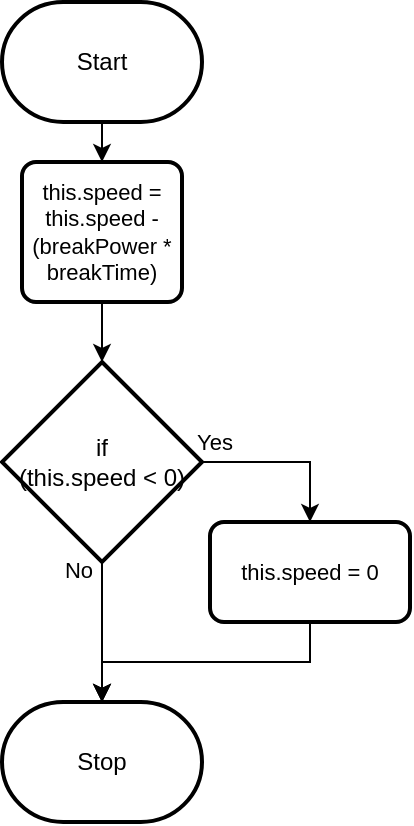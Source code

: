 <mxfile>
    <diagram id="CX-qSQgAuqKOWSIX3Ix5" name="Page-1">
        <mxGraphModel dx="540" dy="700" grid="1" gridSize="10" guides="1" tooltips="1" connect="1" arrows="1" fold="1" page="1" pageScale="1" pageWidth="827" pageHeight="1169" math="0" shadow="0">
            <root>
                <mxCell id="0"/>
                <mxCell id="1" parent="0"/>
                <mxCell id="40" style="edgeStyle=elbowEdgeStyle;shape=connector;rounded=0;elbow=vertical;html=1;entryX=0.5;entryY=0;entryDx=0;entryDy=0;labelBackgroundColor=default;strokeColor=default;fontFamily=Helvetica;fontSize=11;fontColor=default;endArrow=classic;" edge="1" parent="1" source="2" target="39">
                    <mxGeometry relative="1" as="geometry"/>
                </mxCell>
                <mxCell id="2" value="Start" style="strokeWidth=2;html=1;shape=mxgraph.flowchart.terminator;whiteSpace=wrap;" parent="1" vertex="1">
                    <mxGeometry x="590" y="130" width="100" height="60" as="geometry"/>
                </mxCell>
                <mxCell id="57" style="edgeStyle=elbowEdgeStyle;shape=connector;rounded=0;elbow=vertical;html=1;labelBackgroundColor=default;strokeColor=default;fontFamily=Helvetica;fontSize=11;fontColor=default;endArrow=classic;" edge="1" parent="1" source="39" target="52">
                    <mxGeometry relative="1" as="geometry"/>
                </mxCell>
                <mxCell id="39" value="this.speed = this.speed - (breakPower * breakTime)" style="rounded=1;whiteSpace=wrap;html=1;absoluteArcSize=1;arcSize=14;strokeWidth=2;fontFamily=Helvetica;fontSize=11;fontColor=default;" vertex="1" parent="1">
                    <mxGeometry x="600" y="210" width="80" height="70" as="geometry"/>
                </mxCell>
                <mxCell id="49" value="Stop" style="strokeWidth=2;html=1;shape=mxgraph.flowchart.terminator;whiteSpace=wrap;" vertex="1" parent="1">
                    <mxGeometry x="590" y="480" width="100" height="60" as="geometry"/>
                </mxCell>
                <mxCell id="50" style="edgeStyle=none;html=1;" edge="1" parent="1" target="49">
                    <mxGeometry relative="1" as="geometry">
                        <mxPoint x="640" y="460" as="sourcePoint"/>
                    </mxGeometry>
                </mxCell>
                <mxCell id="51" style="edgeStyle=elbowEdgeStyle;shape=connector;html=1;entryX=0.5;entryY=0;entryDx=0;entryDy=0;labelBackgroundColor=default;strokeColor=default;fontFamily=Helvetica;fontSize=11;fontColor=default;endArrow=classic;rounded=0;elbow=vertical;exitX=1;exitY=0.5;exitDx=0;exitDy=0;exitPerimeter=0;" edge="1" parent="1" source="52" target="54">
                    <mxGeometry relative="1" as="geometry">
                        <Array as="points">
                            <mxPoint x="720" y="360"/>
                        </Array>
                    </mxGeometry>
                </mxCell>
                <mxCell id="58" style="edgeStyle=elbowEdgeStyle;shape=connector;rounded=0;elbow=vertical;html=1;labelBackgroundColor=default;strokeColor=default;fontFamily=Helvetica;fontSize=11;fontColor=default;endArrow=classic;" edge="1" parent="1" source="52" target="49">
                    <mxGeometry relative="1" as="geometry"/>
                </mxCell>
                <mxCell id="52" value="if&lt;br&gt;(this.speed &amp;lt; 0)" style="strokeWidth=2;html=1;shape=mxgraph.flowchart.decision;whiteSpace=wrap;" vertex="1" parent="1">
                    <mxGeometry x="590" y="310" width="100" height="100" as="geometry"/>
                </mxCell>
                <mxCell id="53" style="edgeStyle=elbowEdgeStyle;shape=connector;rounded=0;elbow=vertical;html=1;labelBackgroundColor=default;strokeColor=default;fontFamily=Helvetica;fontSize=11;fontColor=default;endArrow=classic;" edge="1" parent="1" source="54" target="49">
                    <mxGeometry relative="1" as="geometry">
                        <Array as="points">
                            <mxPoint x="640" y="460"/>
                        </Array>
                    </mxGeometry>
                </mxCell>
                <mxCell id="54" value="this.speed = 0" style="rounded=1;whiteSpace=wrap;html=1;absoluteArcSize=1;arcSize=14;strokeWidth=2;fontFamily=Helvetica;fontSize=11;fontColor=default;" vertex="1" parent="1">
                    <mxGeometry x="694" y="390" width="100" height="50" as="geometry"/>
                </mxCell>
                <mxCell id="55" value="Yes" style="text;html=1;align=center;verticalAlign=middle;resizable=0;points=[];autosize=1;strokeColor=none;fillColor=none;fontSize=11;fontFamily=Helvetica;fontColor=default;" vertex="1" parent="1">
                    <mxGeometry x="676" y="335" width="40" height="30" as="geometry"/>
                </mxCell>
                <mxCell id="56" value="No" style="text;html=1;align=center;verticalAlign=middle;resizable=0;points=[];autosize=1;strokeColor=none;fillColor=none;fontSize=11;fontFamily=Helvetica;fontColor=default;" vertex="1" parent="1">
                    <mxGeometry x="608" y="399" width="40" height="30" as="geometry"/>
                </mxCell>
            </root>
        </mxGraphModel>
    </diagram>
</mxfile>